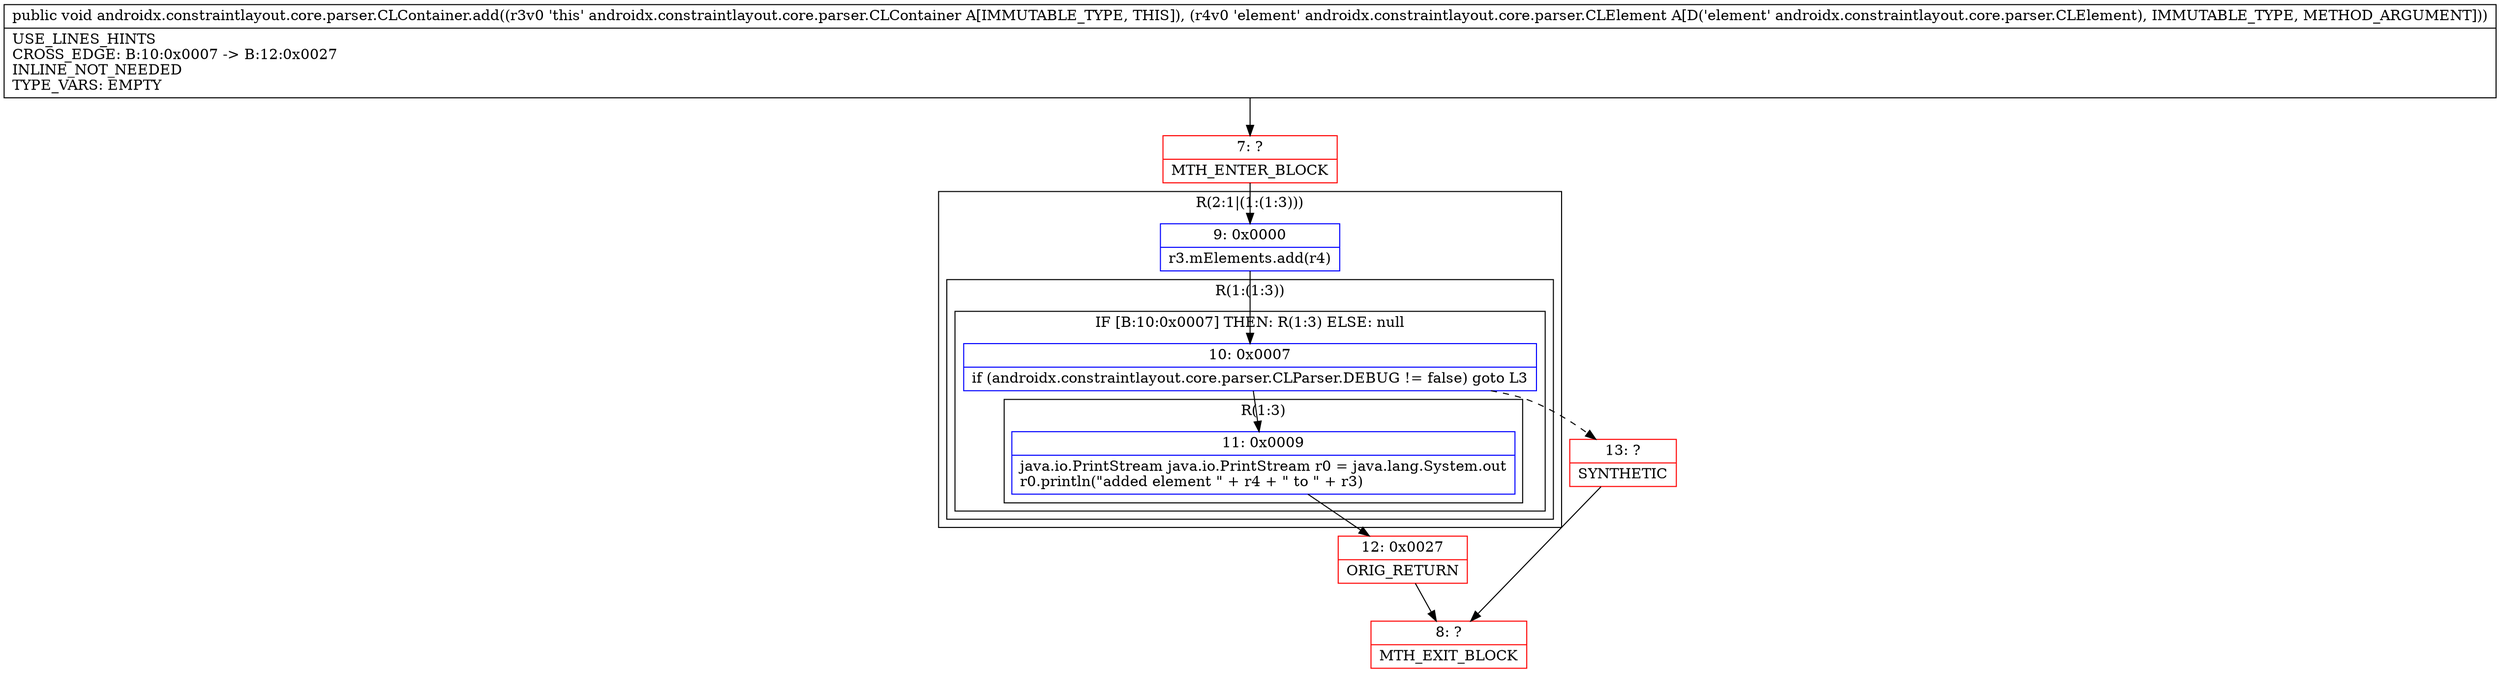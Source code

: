 digraph "CFG forandroidx.constraintlayout.core.parser.CLContainer.add(Landroidx\/constraintlayout\/core\/parser\/CLElement;)V" {
subgraph cluster_Region_1197783330 {
label = "R(2:1|(1:(1:3)))";
node [shape=record,color=blue];
Node_9 [shape=record,label="{9\:\ 0x0000|r3.mElements.add(r4)\l}"];
subgraph cluster_Region_967293907 {
label = "R(1:(1:3))";
node [shape=record,color=blue];
subgraph cluster_IfRegion_1694927275 {
label = "IF [B:10:0x0007] THEN: R(1:3) ELSE: null";
node [shape=record,color=blue];
Node_10 [shape=record,label="{10\:\ 0x0007|if (androidx.constraintlayout.core.parser.CLParser.DEBUG != false) goto L3\l}"];
subgraph cluster_Region_525569192 {
label = "R(1:3)";
node [shape=record,color=blue];
Node_11 [shape=record,label="{11\:\ 0x0009|java.io.PrintStream java.io.PrintStream r0 = java.lang.System.out\lr0.println(\"added element \" + r4 + \" to \" + r3)\l}"];
}
}
}
}
Node_7 [shape=record,color=red,label="{7\:\ ?|MTH_ENTER_BLOCK\l}"];
Node_12 [shape=record,color=red,label="{12\:\ 0x0027|ORIG_RETURN\l}"];
Node_8 [shape=record,color=red,label="{8\:\ ?|MTH_EXIT_BLOCK\l}"];
Node_13 [shape=record,color=red,label="{13\:\ ?|SYNTHETIC\l}"];
MethodNode[shape=record,label="{public void androidx.constraintlayout.core.parser.CLContainer.add((r3v0 'this' androidx.constraintlayout.core.parser.CLContainer A[IMMUTABLE_TYPE, THIS]), (r4v0 'element' androidx.constraintlayout.core.parser.CLElement A[D('element' androidx.constraintlayout.core.parser.CLElement), IMMUTABLE_TYPE, METHOD_ARGUMENT]))  | USE_LINES_HINTS\lCROSS_EDGE: B:10:0x0007 \-\> B:12:0x0027\lINLINE_NOT_NEEDED\lTYPE_VARS: EMPTY\l}"];
MethodNode -> Node_7;Node_9 -> Node_10;
Node_10 -> Node_11;
Node_10 -> Node_13[style=dashed];
Node_11 -> Node_12;
Node_7 -> Node_9;
Node_12 -> Node_8;
Node_13 -> Node_8;
}

